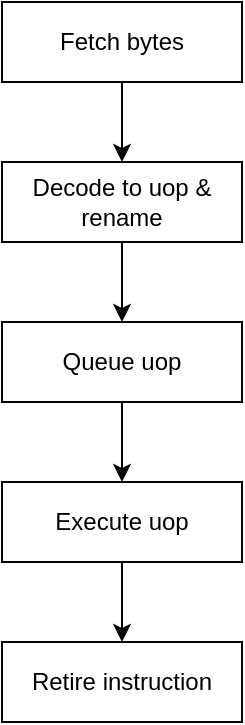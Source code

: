 <mxfile version="28.1.0">
  <diagram name="Page-1" id="9N5NVwf-e6PpJJ2RYoG-">
    <mxGraphModel dx="610" dy="601" grid="1" gridSize="10" guides="1" tooltips="1" connect="1" arrows="1" fold="1" page="1" pageScale="1" pageWidth="827" pageHeight="1169" math="0" shadow="0">
      <root>
        <mxCell id="0" />
        <mxCell id="1" parent="0" />
        <mxCell id="yDshDGb2Tbmo2s8vgQsx-3" style="edgeStyle=orthogonalEdgeStyle;rounded=0;orthogonalLoop=1;jettySize=auto;html=1;exitX=0.5;exitY=1;exitDx=0;exitDy=0;entryX=0.5;entryY=0;entryDx=0;entryDy=0;" edge="1" parent="1" source="yDshDGb2Tbmo2s8vgQsx-1" target="yDshDGb2Tbmo2s8vgQsx-2">
          <mxGeometry relative="1" as="geometry" />
        </mxCell>
        <mxCell id="yDshDGb2Tbmo2s8vgQsx-1" value="Fetch bytes" style="rounded=0;whiteSpace=wrap;html=1;" vertex="1" parent="1">
          <mxGeometry x="320" y="80" width="120" height="40" as="geometry" />
        </mxCell>
        <mxCell id="yDshDGb2Tbmo2s8vgQsx-5" style="edgeStyle=orthogonalEdgeStyle;rounded=0;orthogonalLoop=1;jettySize=auto;html=1;exitX=0.5;exitY=1;exitDx=0;exitDy=0;" edge="1" parent="1" source="yDshDGb2Tbmo2s8vgQsx-2" target="yDshDGb2Tbmo2s8vgQsx-4">
          <mxGeometry relative="1" as="geometry" />
        </mxCell>
        <mxCell id="yDshDGb2Tbmo2s8vgQsx-2" value="Decode to uop &amp;amp; rename" style="rounded=0;whiteSpace=wrap;html=1;" vertex="1" parent="1">
          <mxGeometry x="320" y="160" width="120" height="40" as="geometry" />
        </mxCell>
        <mxCell id="yDshDGb2Tbmo2s8vgQsx-8" style="edgeStyle=orthogonalEdgeStyle;rounded=0;orthogonalLoop=1;jettySize=auto;html=1;exitX=0.5;exitY=1;exitDx=0;exitDy=0;entryX=0.5;entryY=0;entryDx=0;entryDy=0;" edge="1" parent="1" source="yDshDGb2Tbmo2s8vgQsx-4" target="yDshDGb2Tbmo2s8vgQsx-7">
          <mxGeometry relative="1" as="geometry" />
        </mxCell>
        <mxCell id="yDshDGb2Tbmo2s8vgQsx-4" value="Queue uop" style="rounded=0;whiteSpace=wrap;html=1;" vertex="1" parent="1">
          <mxGeometry x="320" y="240" width="120" height="40" as="geometry" />
        </mxCell>
        <mxCell id="yDshDGb2Tbmo2s8vgQsx-10" style="edgeStyle=orthogonalEdgeStyle;rounded=0;orthogonalLoop=1;jettySize=auto;html=1;exitX=0.5;exitY=1;exitDx=0;exitDy=0;" edge="1" parent="1" source="yDshDGb2Tbmo2s8vgQsx-7" target="yDshDGb2Tbmo2s8vgQsx-9">
          <mxGeometry relative="1" as="geometry" />
        </mxCell>
        <mxCell id="yDshDGb2Tbmo2s8vgQsx-7" value="Execute uop" style="rounded=0;whiteSpace=wrap;html=1;" vertex="1" parent="1">
          <mxGeometry x="320" y="320" width="120" height="40" as="geometry" />
        </mxCell>
        <mxCell id="yDshDGb2Tbmo2s8vgQsx-9" value="Retire instruction" style="rounded=0;whiteSpace=wrap;html=1;" vertex="1" parent="1">
          <mxGeometry x="320" y="400" width="120" height="40" as="geometry" />
        </mxCell>
      </root>
    </mxGraphModel>
  </diagram>
</mxfile>
